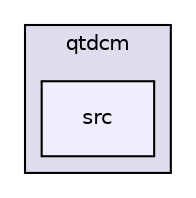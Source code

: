digraph "/home/aabadie/softs/src/qtdcm/src" {
  compound=true
  node [ fontsize="10", fontname="Helvetica"];
  edge [ labelfontsize="10", labelfontname="Helvetica"];
  subgraph clusterdir_39e4254f8ffa8363579d72567b3b0afc {
    graph [ bgcolor="#ddddee", pencolor="black", label="qtdcm" fontname="Helvetica", fontsize="10", URL="dir_39e4254f8ffa8363579d72567b3b0afc.html"]
  dir_2596d9a8efdf40e665d57a04af220597 [shape=box, label="src", style="filled", fillcolor="#eeeeff", pencolor="black", URL="dir_2596d9a8efdf40e665d57a04af220597.html"];
  }
}
